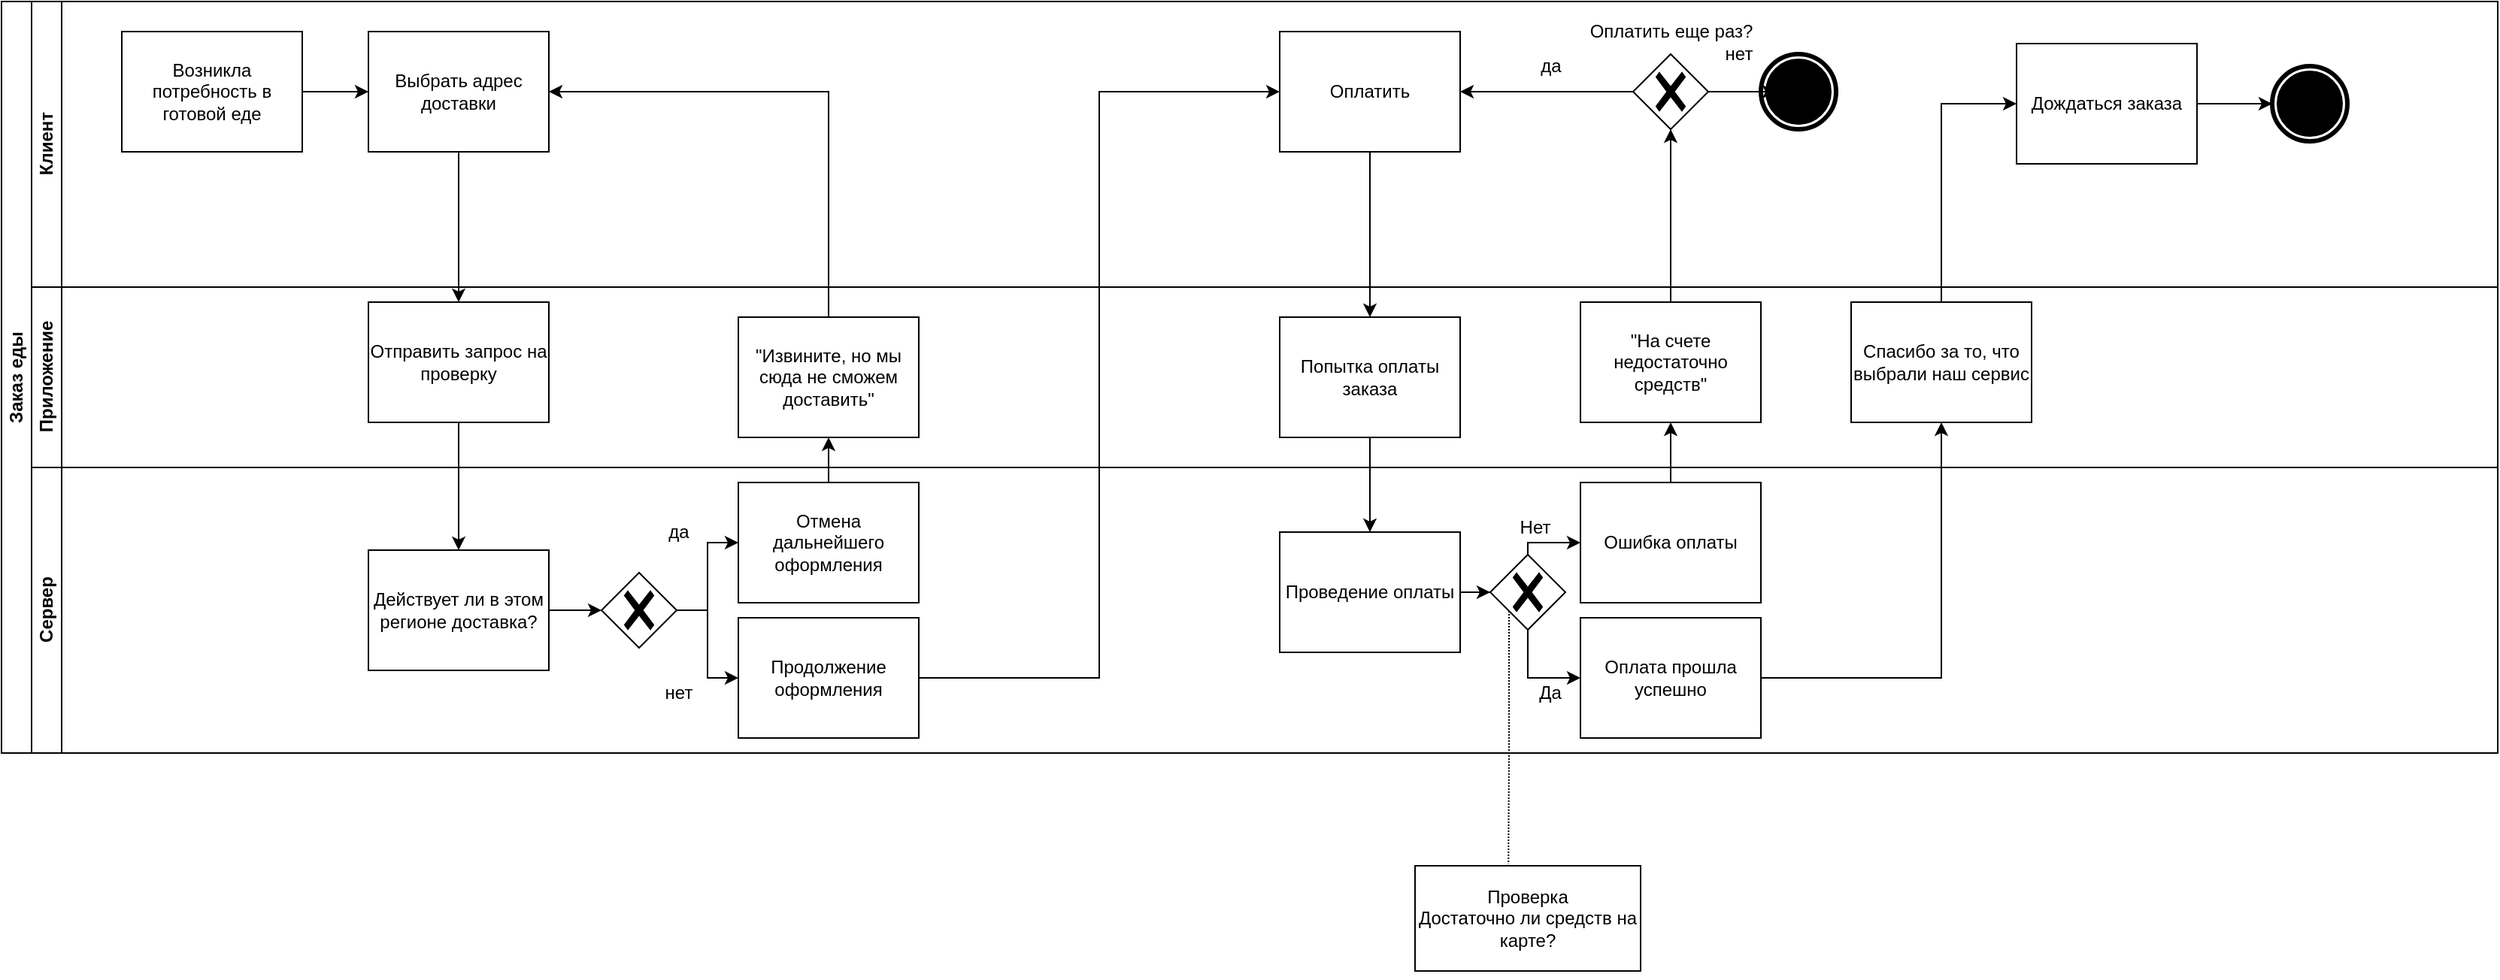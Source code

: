 <mxfile version="27.0.2">
  <diagram name="Страница — 1" id="UdZ6xZ7ucw1kQUrBbt0B">
    <mxGraphModel dx="2665" dy="1098" grid="1" gridSize="10" guides="1" tooltips="1" connect="1" arrows="1" fold="1" page="1" pageScale="1" pageWidth="827" pageHeight="1169" math="0" shadow="0">
      <root>
        <mxCell id="0" />
        <mxCell id="1" parent="0" />
        <mxCell id="vGmuodugA4ZgQ4iNsHjh-1" value="Заказ еды" style="swimlane;html=1;childLayout=stackLayout;resizeParent=1;resizeParentMax=0;horizontal=0;startSize=20;horizontalStack=0;whiteSpace=wrap;" vertex="1" parent="1">
          <mxGeometry x="-10" y="10" width="1660" height="500" as="geometry">
            <mxRectangle x="110" y="10" width="40" height="90" as="alternateBounds" />
          </mxGeometry>
        </mxCell>
        <mxCell id="vGmuodugA4ZgQ4iNsHjh-2" value="Клиент" style="swimlane;html=1;startSize=20;horizontal=0;" vertex="1" parent="vGmuodugA4ZgQ4iNsHjh-1">
          <mxGeometry x="20" width="1640" height="190" as="geometry" />
        </mxCell>
        <mxCell id="vGmuodugA4ZgQ4iNsHjh-6" value="Возникла потребность в готовой еде" style="points=[[0.25,0,0],[0.5,0,0],[0.75,0,0],[1,0.25,0],[1,0.5,0],[1,0.75,0],[0.75,1,0],[0.5,1,0],[0.25,1,0],[0,0.75,0],[0,0.5,0],[0,0.25,0]];shape=mxgraph.bpmn.task2;whiteSpace=wrap;rectStyle=rounded;size=10;html=1;container=1;expand=0;collapsible=0;taskMarker=abstract;" vertex="1" parent="vGmuodugA4ZgQ4iNsHjh-2">
          <mxGeometry x="60" y="20" width="120" height="80" as="geometry" />
        </mxCell>
        <mxCell id="vGmuodugA4ZgQ4iNsHjh-7" value="Выбрать адрес доставки" style="points=[[0.25,0,0],[0.5,0,0],[0.75,0,0],[1,0.25,0],[1,0.5,0],[1,0.75,0],[0.75,1,0],[0.5,1,0],[0.25,1,0],[0,0.75,0],[0,0.5,0],[0,0.25,0]];shape=mxgraph.bpmn.task2;whiteSpace=wrap;rectStyle=rounded;size=10;html=1;container=1;expand=0;collapsible=0;taskMarker=abstract;" vertex="1" parent="vGmuodugA4ZgQ4iNsHjh-2">
          <mxGeometry x="224" y="20" width="120" height="80" as="geometry" />
        </mxCell>
        <mxCell id="vGmuodugA4ZgQ4iNsHjh-8" style="edgeStyle=orthogonalEdgeStyle;rounded=0;orthogonalLoop=1;jettySize=auto;html=1;exitX=1;exitY=0.5;exitDx=0;exitDy=0;exitPerimeter=0;entryX=0;entryY=0.5;entryDx=0;entryDy=0;entryPerimeter=0;" edge="1" parent="vGmuodugA4ZgQ4iNsHjh-2" source="vGmuodugA4ZgQ4iNsHjh-6" target="vGmuodugA4ZgQ4iNsHjh-7">
          <mxGeometry relative="1" as="geometry" />
        </mxCell>
        <mxCell id="vGmuodugA4ZgQ4iNsHjh-13" value="Оплатить" style="points=[[0.25,0,0],[0.5,0,0],[0.75,0,0],[1,0.25,0],[1,0.5,0],[1,0.75,0],[0.75,1,0],[0.5,1,0],[0.25,1,0],[0,0.75,0],[0,0.5,0],[0,0.25,0]];shape=mxgraph.bpmn.task2;whiteSpace=wrap;rectStyle=rounded;size=10;html=1;container=1;expand=0;collapsible=0;taskMarker=abstract;" vertex="1" parent="vGmuodugA4ZgQ4iNsHjh-2">
          <mxGeometry x="830" y="20" width="120" height="80" as="geometry" />
        </mxCell>
        <mxCell id="vGmuodugA4ZgQ4iNsHjh-66" value="" style="points=[[0.25,0.25,0],[0.5,0,0],[0.75,0.25,0],[1,0.5,0],[0.75,0.75,0],[0.5,1,0],[0.25,0.75,0],[0,0.5,0]];shape=mxgraph.bpmn.gateway2;html=1;verticalLabelPosition=bottom;labelBackgroundColor=#ffffff;verticalAlign=top;align=center;perimeter=rhombusPerimeter;outlineConnect=0;outline=none;symbol=none;gwType=exclusive;" vertex="1" parent="vGmuodugA4ZgQ4iNsHjh-2">
          <mxGeometry x="1065" y="35" width="50" height="50" as="geometry" />
        </mxCell>
        <mxCell id="vGmuodugA4ZgQ4iNsHjh-68" style="edgeStyle=orthogonalEdgeStyle;rounded=0;orthogonalLoop=1;jettySize=auto;html=1;entryX=1;entryY=0.5;entryDx=0;entryDy=0;entryPerimeter=0;" edge="1" parent="vGmuodugA4ZgQ4iNsHjh-2" source="vGmuodugA4ZgQ4iNsHjh-66" target="vGmuodugA4ZgQ4iNsHjh-13">
          <mxGeometry relative="1" as="geometry" />
        </mxCell>
        <mxCell id="vGmuodugA4ZgQ4iNsHjh-69" value="" style="points=[[0.145,0.145,0],[0.5,0,0],[0.855,0.145,0],[1,0.5,0],[0.855,0.855,0],[0.5,1,0],[0.145,0.855,0],[0,0.5,0]];shape=mxgraph.bpmn.event;html=1;verticalLabelPosition=bottom;labelBackgroundColor=#ffffff;verticalAlign=top;align=center;perimeter=ellipsePerimeter;outlineConnect=0;aspect=fixed;outline=end;symbol=terminate;" vertex="1" parent="vGmuodugA4ZgQ4iNsHjh-2">
          <mxGeometry x="1150" y="35" width="50" height="50" as="geometry" />
        </mxCell>
        <mxCell id="vGmuodugA4ZgQ4iNsHjh-71" value="нет" style="text;html=1;align=center;verticalAlign=middle;resizable=0;points=[];autosize=1;strokeColor=none;fillColor=none;" vertex="1" parent="vGmuodugA4ZgQ4iNsHjh-2">
          <mxGeometry x="1115" y="20" width="40" height="30" as="geometry" />
        </mxCell>
        <mxCell id="vGmuodugA4ZgQ4iNsHjh-70" style="edgeStyle=orthogonalEdgeStyle;rounded=0;orthogonalLoop=1;jettySize=auto;html=1;" edge="1" parent="vGmuodugA4ZgQ4iNsHjh-2" source="vGmuodugA4ZgQ4iNsHjh-66">
          <mxGeometry relative="1" as="geometry">
            <mxPoint x="1125" y="60.0" as="sourcePoint" />
            <mxPoint x="1160" y="60.0" as="targetPoint" />
          </mxGeometry>
        </mxCell>
        <mxCell id="vGmuodugA4ZgQ4iNsHjh-74" value="Оплатить еще раз?" style="text;html=1;align=center;verticalAlign=middle;resizable=0;points=[];autosize=1;strokeColor=none;fillColor=none;" vertex="1" parent="vGmuodugA4ZgQ4iNsHjh-2">
          <mxGeometry x="1025" y="5" width="130" height="30" as="geometry" />
        </mxCell>
        <mxCell id="vGmuodugA4ZgQ4iNsHjh-80" style="edgeStyle=orthogonalEdgeStyle;rounded=0;orthogonalLoop=1;jettySize=auto;html=1;" edge="1" parent="vGmuodugA4ZgQ4iNsHjh-2" source="vGmuodugA4ZgQ4iNsHjh-77" target="vGmuodugA4ZgQ4iNsHjh-79">
          <mxGeometry relative="1" as="geometry" />
        </mxCell>
        <mxCell id="vGmuodugA4ZgQ4iNsHjh-77" value="Дождаться заказа" style="points=[[0.25,0,0],[0.5,0,0],[0.75,0,0],[1,0.25,0],[1,0.5,0],[1,0.75,0],[0.75,1,0],[0.5,1,0],[0.25,1,0],[0,0.75,0],[0,0.5,0],[0,0.25,0]];shape=mxgraph.bpmn.task2;whiteSpace=wrap;rectStyle=rounded;size=10;html=1;container=1;expand=0;collapsible=0;taskMarker=abstract;" vertex="1" parent="vGmuodugA4ZgQ4iNsHjh-2">
          <mxGeometry x="1320" y="28" width="120" height="80" as="geometry" />
        </mxCell>
        <mxCell id="vGmuodugA4ZgQ4iNsHjh-79" value="" style="points=[[0.145,0.145,0],[0.5,0,0],[0.855,0.145,0],[1,0.5,0],[0.855,0.855,0],[0.5,1,0],[0.145,0.855,0],[0,0.5,0]];shape=mxgraph.bpmn.event;html=1;verticalLabelPosition=bottom;labelBackgroundColor=#ffffff;verticalAlign=top;align=center;perimeter=ellipsePerimeter;outlineConnect=0;aspect=fixed;outline=end;symbol=terminate;" vertex="1" parent="vGmuodugA4ZgQ4iNsHjh-2">
          <mxGeometry x="1490" y="43" width="50" height="50" as="geometry" />
        </mxCell>
        <mxCell id="vGmuodugA4ZgQ4iNsHjh-3" value="Приложение" style="swimlane;html=1;startSize=20;horizontal=0;" vertex="1" parent="vGmuodugA4ZgQ4iNsHjh-1">
          <mxGeometry x="20" y="190" width="1640" height="120" as="geometry" />
        </mxCell>
        <mxCell id="vGmuodugA4ZgQ4iNsHjh-15" value="Попытка оплаты заказа" style="points=[[0.25,0,0],[0.5,0,0],[0.75,0,0],[1,0.25,0],[1,0.5,0],[1,0.75,0],[0.75,1,0],[0.5,1,0],[0.25,1,0],[0,0.75,0],[0,0.5,0],[0,0.25,0]];shape=mxgraph.bpmn.task2;whiteSpace=wrap;rectStyle=rounded;size=10;html=1;container=1;expand=0;collapsible=0;taskMarker=abstract;" vertex="1" parent="vGmuodugA4ZgQ4iNsHjh-3">
          <mxGeometry x="830" y="20" width="120" height="80" as="geometry" />
        </mxCell>
        <mxCell id="vGmuodugA4ZgQ4iNsHjh-28" value="&quot;На счете недостаточно средств&quot;" style="points=[[0.25,0,0],[0.5,0,0],[0.75,0,0],[1,0.25,0],[1,0.5,0],[1,0.75,0],[0.75,1,0],[0.5,1,0],[0.25,1,0],[0,0.75,0],[0,0.5,0],[0,0.25,0]];shape=mxgraph.bpmn.task2;whiteSpace=wrap;rectStyle=rounded;size=10;html=1;container=1;expand=0;collapsible=0;taskMarker=abstract;" vertex="1" parent="vGmuodugA4ZgQ4iNsHjh-3">
          <mxGeometry x="1030" y="10" width="120" height="80" as="geometry" />
        </mxCell>
        <mxCell id="vGmuodugA4ZgQ4iNsHjh-35" value="Отправить запрос на проверку" style="points=[[0.25,0,0],[0.5,0,0],[0.75,0,0],[1,0.25,0],[1,0.5,0],[1,0.75,0],[0.75,1,0],[0.5,1,0],[0.25,1,0],[0,0.75,0],[0,0.5,0],[0,0.25,0]];shape=mxgraph.bpmn.task2;whiteSpace=wrap;rectStyle=rounded;size=10;html=1;container=1;expand=0;collapsible=0;taskMarker=abstract;" vertex="1" parent="vGmuodugA4ZgQ4iNsHjh-3">
          <mxGeometry x="224" y="10" width="120" height="80" as="geometry" />
        </mxCell>
        <mxCell id="vGmuodugA4ZgQ4iNsHjh-50" value="&quot;Извините, но мы сюда не сможем доставить&quot;" style="points=[[0.25,0,0],[0.5,0,0],[0.75,0,0],[1,0.25,0],[1,0.5,0],[1,0.75,0],[0.75,1,0],[0.5,1,0],[0.25,1,0],[0,0.75,0],[0,0.5,0],[0,0.25,0]];shape=mxgraph.bpmn.task2;whiteSpace=wrap;rectStyle=rounded;size=10;html=1;container=1;expand=0;collapsible=0;taskMarker=abstract;" vertex="1" parent="vGmuodugA4ZgQ4iNsHjh-3">
          <mxGeometry x="470" y="20" width="120" height="80" as="geometry" />
        </mxCell>
        <mxCell id="vGmuodugA4ZgQ4iNsHjh-75" value="Спасибо за то, что выбрали наш сервис" style="points=[[0.25,0,0],[0.5,0,0],[0.75,0,0],[1,0.25,0],[1,0.5,0],[1,0.75,0],[0.75,1,0],[0.5,1,0],[0.25,1,0],[0,0.75,0],[0,0.5,0],[0,0.25,0]];shape=mxgraph.bpmn.task2;whiteSpace=wrap;rectStyle=rounded;size=10;html=1;container=1;expand=0;collapsible=0;taskMarker=abstract;" vertex="1" parent="vGmuodugA4ZgQ4iNsHjh-3">
          <mxGeometry x="1210" y="10" width="120" height="80" as="geometry" />
        </mxCell>
        <mxCell id="vGmuodugA4ZgQ4iNsHjh-16" style="edgeStyle=orthogonalEdgeStyle;rounded=0;orthogonalLoop=1;jettySize=auto;html=1;exitX=0.5;exitY=1;exitDx=0;exitDy=0;exitPerimeter=0;entryX=0.5;entryY=0;entryDx=0;entryDy=0;entryPerimeter=0;" edge="1" parent="vGmuodugA4ZgQ4iNsHjh-1" source="vGmuodugA4ZgQ4iNsHjh-13" target="vGmuodugA4ZgQ4iNsHjh-15">
          <mxGeometry relative="1" as="geometry" />
        </mxCell>
        <mxCell id="vGmuodugA4ZgQ4iNsHjh-18" style="edgeStyle=orthogonalEdgeStyle;rounded=0;orthogonalLoop=1;jettySize=auto;html=1;entryX=0.5;entryY=0;entryDx=0;entryDy=0;entryPerimeter=0;" edge="1" parent="vGmuodugA4ZgQ4iNsHjh-1" source="vGmuodugA4ZgQ4iNsHjh-15" target="vGmuodugA4ZgQ4iNsHjh-17">
          <mxGeometry relative="1" as="geometry" />
        </mxCell>
        <mxCell id="vGmuodugA4ZgQ4iNsHjh-4" value="Сервер" style="swimlane;html=1;startSize=20;horizontal=0;" vertex="1" parent="vGmuodugA4ZgQ4iNsHjh-1">
          <mxGeometry x="20" y="310" width="1640" height="190" as="geometry" />
        </mxCell>
        <mxCell id="vGmuodugA4ZgQ4iNsHjh-24" style="edgeStyle=orthogonalEdgeStyle;rounded=0;orthogonalLoop=1;jettySize=auto;html=1;" edge="1" parent="vGmuodugA4ZgQ4iNsHjh-4" source="vGmuodugA4ZgQ4iNsHjh-17" target="vGmuodugA4ZgQ4iNsHjh-23">
          <mxGeometry relative="1" as="geometry" />
        </mxCell>
        <mxCell id="vGmuodugA4ZgQ4iNsHjh-19" value="Ошибка оплаты" style="points=[[0.25,0,0],[0.5,0,0],[0.75,0,0],[1,0.25,0],[1,0.5,0],[1,0.75,0],[0.75,1,0],[0.5,1,0],[0.25,1,0],[0,0.75,0],[0,0.5,0],[0,0.25,0]];shape=mxgraph.bpmn.task2;whiteSpace=wrap;rectStyle=rounded;size=10;html=1;container=1;expand=0;collapsible=0;taskMarker=abstract;" vertex="1" parent="vGmuodugA4ZgQ4iNsHjh-4">
          <mxGeometry x="1030" y="10" width="120" height="80" as="geometry" />
        </mxCell>
        <mxCell id="vGmuodugA4ZgQ4iNsHjh-20" value="Оплата прошла успешно" style="points=[[0.25,0,0],[0.5,0,0],[0.75,0,0],[1,0.25,0],[1,0.5,0],[1,0.75,0],[0.75,1,0],[0.5,1,0],[0.25,1,0],[0,0.75,0],[0,0.5,0],[0,0.25,0]];shape=mxgraph.bpmn.task2;whiteSpace=wrap;rectStyle=rounded;size=10;html=1;container=1;expand=0;collapsible=0;taskMarker=abstract;" vertex="1" parent="vGmuodugA4ZgQ4iNsHjh-4">
          <mxGeometry x="1030" y="100" width="120" height="80" as="geometry" />
        </mxCell>
        <mxCell id="vGmuodugA4ZgQ4iNsHjh-23" value="" style="points=[[0.25,0.25,0],[0.5,0,0],[0.75,0.25,0],[1,0.5,0],[0.75,0.75,0],[0.5,1,0],[0.25,0.75,0],[0,0.5,0]];shape=mxgraph.bpmn.gateway2;html=1;verticalLabelPosition=bottom;labelBackgroundColor=#ffffff;verticalAlign=top;align=center;perimeter=rhombusPerimeter;outlineConnect=0;outline=none;symbol=none;gwType=exclusive;" vertex="1" parent="vGmuodugA4ZgQ4iNsHjh-4">
          <mxGeometry x="970" y="58" width="50" height="50" as="geometry" />
        </mxCell>
        <mxCell id="vGmuodugA4ZgQ4iNsHjh-37" value="Действует ли в этом регионе доставка?" style="points=[[0.25,0,0],[0.5,0,0],[0.75,0,0],[1,0.25,0],[1,0.5,0],[1,0.75,0],[0.75,1,0],[0.5,1,0],[0.25,1,0],[0,0.75,0],[0,0.5,0],[0,0.25,0]];shape=mxgraph.bpmn.task2;whiteSpace=wrap;rectStyle=rounded;size=10;html=1;container=1;expand=0;collapsible=0;taskMarker=abstract;" vertex="1" parent="vGmuodugA4ZgQ4iNsHjh-4">
          <mxGeometry x="224" y="55" width="120" height="80" as="geometry" />
        </mxCell>
        <mxCell id="vGmuodugA4ZgQ4iNsHjh-17" value="Проведение оплаты" style="points=[[0.25,0,0],[0.5,0,0],[0.75,0,0],[1,0.25,0],[1,0.5,0],[1,0.75,0],[0.75,1,0],[0.5,1,0],[0.25,1,0],[0,0.75,0],[0,0.5,0],[0,0.25,0]];shape=mxgraph.bpmn.task2;whiteSpace=wrap;rectStyle=rounded;size=10;html=1;container=1;expand=0;collapsible=0;taskMarker=abstract;" vertex="1" parent="vGmuodugA4ZgQ4iNsHjh-4">
          <mxGeometry x="830" y="43" width="120" height="80" as="geometry" />
        </mxCell>
        <mxCell id="vGmuodugA4ZgQ4iNsHjh-45" style="edgeStyle=orthogonalEdgeStyle;rounded=0;orthogonalLoop=1;jettySize=auto;html=1;" edge="1" parent="vGmuodugA4ZgQ4iNsHjh-4" source="vGmuodugA4ZgQ4iNsHjh-41" target="vGmuodugA4ZgQ4iNsHjh-43">
          <mxGeometry relative="1" as="geometry" />
        </mxCell>
        <mxCell id="vGmuodugA4ZgQ4iNsHjh-41" value="" style="points=[[0.25,0.25,0],[0.5,0,0],[0.75,0.25,0],[1,0.5,0],[0.75,0.75,0],[0.5,1,0],[0.25,0.75,0],[0,0.5,0]];shape=mxgraph.bpmn.gateway2;html=1;verticalLabelPosition=bottom;labelBackgroundColor=#ffffff;verticalAlign=top;align=center;perimeter=rhombusPerimeter;outlineConnect=0;outline=none;symbol=none;gwType=exclusive;" vertex="1" parent="vGmuodugA4ZgQ4iNsHjh-4">
          <mxGeometry x="379" y="70" width="50" height="50" as="geometry" />
        </mxCell>
        <mxCell id="vGmuodugA4ZgQ4iNsHjh-42" style="edgeStyle=orthogonalEdgeStyle;rounded=0;orthogonalLoop=1;jettySize=auto;html=1;exitX=1;exitY=0.5;exitDx=0;exitDy=0;exitPerimeter=0;entryX=0;entryY=0.5;entryDx=0;entryDy=0;entryPerimeter=0;" edge="1" parent="vGmuodugA4ZgQ4iNsHjh-4" source="vGmuodugA4ZgQ4iNsHjh-37" target="vGmuodugA4ZgQ4iNsHjh-41">
          <mxGeometry relative="1" as="geometry" />
        </mxCell>
        <mxCell id="vGmuodugA4ZgQ4iNsHjh-43" value="Отмена дальнейшего оформления" style="points=[[0.25,0,0],[0.5,0,0],[0.75,0,0],[1,0.25,0],[1,0.5,0],[1,0.75,0],[0.75,1,0],[0.5,1,0],[0.25,1,0],[0,0.75,0],[0,0.5,0],[0,0.25,0]];shape=mxgraph.bpmn.task2;whiteSpace=wrap;rectStyle=rounded;size=10;html=1;container=1;expand=0;collapsible=0;taskMarker=abstract;" vertex="1" parent="vGmuodugA4ZgQ4iNsHjh-4">
          <mxGeometry x="470" y="10" width="120" height="80" as="geometry" />
        </mxCell>
        <mxCell id="vGmuodugA4ZgQ4iNsHjh-44" value="Продолжение оформления" style="points=[[0.25,0,0],[0.5,0,0],[0.75,0,0],[1,0.25,0],[1,0.5,0],[1,0.75,0],[0.75,1,0],[0.5,1,0],[0.25,1,0],[0,0.75,0],[0,0.5,0],[0,0.25,0]];shape=mxgraph.bpmn.task2;whiteSpace=wrap;rectStyle=rounded;size=10;html=1;container=1;expand=0;collapsible=0;taskMarker=abstract;" vertex="1" parent="vGmuodugA4ZgQ4iNsHjh-4">
          <mxGeometry x="470" y="100" width="120" height="80" as="geometry" />
        </mxCell>
        <mxCell id="vGmuodugA4ZgQ4iNsHjh-47" style="edgeStyle=orthogonalEdgeStyle;rounded=0;orthogonalLoop=1;jettySize=auto;html=1;exitX=1;exitY=0.5;exitDx=0;exitDy=0;exitPerimeter=0;entryX=0;entryY=0.5;entryDx=0;entryDy=0;entryPerimeter=0;" edge="1" parent="vGmuodugA4ZgQ4iNsHjh-4" source="vGmuodugA4ZgQ4iNsHjh-41" target="vGmuodugA4ZgQ4iNsHjh-44">
          <mxGeometry relative="1" as="geometry" />
        </mxCell>
        <mxCell id="vGmuodugA4ZgQ4iNsHjh-49" value="нет" style="text;html=1;align=center;verticalAlign=middle;resizable=0;points=[];autosize=1;strokeColor=none;fillColor=none;" vertex="1" parent="vGmuodugA4ZgQ4iNsHjh-4">
          <mxGeometry x="410" y="135" width="40" height="30" as="geometry" />
        </mxCell>
        <mxCell id="vGmuodugA4ZgQ4iNsHjh-57" style="edgeStyle=orthogonalEdgeStyle;rounded=0;orthogonalLoop=1;jettySize=auto;html=1;entryX=0;entryY=0.5;entryDx=0;entryDy=0;entryPerimeter=0;" edge="1" parent="vGmuodugA4ZgQ4iNsHjh-4" source="vGmuodugA4ZgQ4iNsHjh-23" target="vGmuodugA4ZgQ4iNsHjh-19">
          <mxGeometry relative="1" as="geometry">
            <Array as="points">
              <mxPoint x="995" y="50" />
            </Array>
          </mxGeometry>
        </mxCell>
        <mxCell id="vGmuodugA4ZgQ4iNsHjh-58" style="edgeStyle=orthogonalEdgeStyle;rounded=0;orthogonalLoop=1;jettySize=auto;html=1;entryX=0;entryY=0.5;entryDx=0;entryDy=0;entryPerimeter=0;" edge="1" parent="vGmuodugA4ZgQ4iNsHjh-4" source="vGmuodugA4ZgQ4iNsHjh-23" target="vGmuodugA4ZgQ4iNsHjh-20">
          <mxGeometry relative="1" as="geometry">
            <Array as="points">
              <mxPoint x="995" y="140" />
            </Array>
          </mxGeometry>
        </mxCell>
        <mxCell id="vGmuodugA4ZgQ4iNsHjh-63" value="Нет" style="text;html=1;align=center;verticalAlign=middle;whiteSpace=wrap;rounded=0;" vertex="1" parent="vGmuodugA4ZgQ4iNsHjh-4">
          <mxGeometry x="970" y="25" width="60" height="30" as="geometry" />
        </mxCell>
        <mxCell id="vGmuodugA4ZgQ4iNsHjh-64" value="Да" style="text;html=1;align=center;verticalAlign=middle;whiteSpace=wrap;rounded=0;" vertex="1" parent="vGmuodugA4ZgQ4iNsHjh-4">
          <mxGeometry x="980" y="135" width="60" height="30" as="geometry" />
        </mxCell>
        <mxCell id="vGmuodugA4ZgQ4iNsHjh-29" style="edgeStyle=orthogonalEdgeStyle;rounded=0;orthogonalLoop=1;jettySize=auto;html=1;entryX=0.5;entryY=1;entryDx=0;entryDy=0;entryPerimeter=0;" edge="1" parent="vGmuodugA4ZgQ4iNsHjh-1" source="vGmuodugA4ZgQ4iNsHjh-19" target="vGmuodugA4ZgQ4iNsHjh-28">
          <mxGeometry relative="1" as="geometry" />
        </mxCell>
        <mxCell id="vGmuodugA4ZgQ4iNsHjh-36" style="edgeStyle=orthogonalEdgeStyle;rounded=0;orthogonalLoop=1;jettySize=auto;html=1;exitX=0.5;exitY=1;exitDx=0;exitDy=0;exitPerimeter=0;entryX=0.5;entryY=0;entryDx=0;entryDy=0;entryPerimeter=0;" edge="1" parent="vGmuodugA4ZgQ4iNsHjh-1" source="vGmuodugA4ZgQ4iNsHjh-7" target="vGmuodugA4ZgQ4iNsHjh-35">
          <mxGeometry relative="1" as="geometry" />
        </mxCell>
        <mxCell id="vGmuodugA4ZgQ4iNsHjh-38" style="edgeStyle=orthogonalEdgeStyle;rounded=0;orthogonalLoop=1;jettySize=auto;html=1;entryX=0.5;entryY=0;entryDx=0;entryDy=0;entryPerimeter=0;" edge="1" parent="vGmuodugA4ZgQ4iNsHjh-1" source="vGmuodugA4ZgQ4iNsHjh-35" target="vGmuodugA4ZgQ4iNsHjh-37">
          <mxGeometry relative="1" as="geometry" />
        </mxCell>
        <mxCell id="vGmuodugA4ZgQ4iNsHjh-53" style="edgeStyle=orthogonalEdgeStyle;rounded=0;orthogonalLoop=1;jettySize=auto;html=1;" edge="1" parent="vGmuodugA4ZgQ4iNsHjh-1" source="vGmuodugA4ZgQ4iNsHjh-43" target="vGmuodugA4ZgQ4iNsHjh-50">
          <mxGeometry relative="1" as="geometry" />
        </mxCell>
        <mxCell id="vGmuodugA4ZgQ4iNsHjh-55" style="edgeStyle=orthogonalEdgeStyle;rounded=0;orthogonalLoop=1;jettySize=auto;html=1;entryX=1;entryY=0.5;entryDx=0;entryDy=0;entryPerimeter=0;" edge="1" parent="vGmuodugA4ZgQ4iNsHjh-1" source="vGmuodugA4ZgQ4iNsHjh-50" target="vGmuodugA4ZgQ4iNsHjh-7">
          <mxGeometry relative="1" as="geometry">
            <Array as="points">
              <mxPoint x="550" y="60" />
            </Array>
          </mxGeometry>
        </mxCell>
        <mxCell id="vGmuodugA4ZgQ4iNsHjh-56" style="edgeStyle=orthogonalEdgeStyle;rounded=0;orthogonalLoop=1;jettySize=auto;html=1;entryX=0;entryY=0.5;entryDx=0;entryDy=0;entryPerimeter=0;" edge="1" parent="vGmuodugA4ZgQ4iNsHjh-1" source="vGmuodugA4ZgQ4iNsHjh-44" target="vGmuodugA4ZgQ4iNsHjh-13">
          <mxGeometry relative="1" as="geometry" />
        </mxCell>
        <mxCell id="vGmuodugA4ZgQ4iNsHjh-67" style="edgeStyle=orthogonalEdgeStyle;rounded=0;orthogonalLoop=1;jettySize=auto;html=1;entryX=0.5;entryY=1;entryDx=0;entryDy=0;entryPerimeter=0;" edge="1" parent="vGmuodugA4ZgQ4iNsHjh-1" source="vGmuodugA4ZgQ4iNsHjh-28" target="vGmuodugA4ZgQ4iNsHjh-66">
          <mxGeometry relative="1" as="geometry" />
        </mxCell>
        <mxCell id="vGmuodugA4ZgQ4iNsHjh-76" style="edgeStyle=orthogonalEdgeStyle;rounded=0;orthogonalLoop=1;jettySize=auto;html=1;entryX=0.5;entryY=1;entryDx=0;entryDy=0;entryPerimeter=0;" edge="1" parent="vGmuodugA4ZgQ4iNsHjh-1" source="vGmuodugA4ZgQ4iNsHjh-20" target="vGmuodugA4ZgQ4iNsHjh-75">
          <mxGeometry relative="1" as="geometry" />
        </mxCell>
        <mxCell id="vGmuodugA4ZgQ4iNsHjh-78" style="edgeStyle=orthogonalEdgeStyle;rounded=0;orthogonalLoop=1;jettySize=auto;html=1;entryX=0;entryY=0.5;entryDx=0;entryDy=0;entryPerimeter=0;" edge="1" parent="vGmuodugA4ZgQ4iNsHjh-1" source="vGmuodugA4ZgQ4iNsHjh-75" target="vGmuodugA4ZgQ4iNsHjh-77">
          <mxGeometry relative="1" as="geometry" />
        </mxCell>
        <mxCell id="vGmuodugA4ZgQ4iNsHjh-48" value="да" style="text;html=1;align=center;verticalAlign=middle;resizable=0;points=[];autosize=1;strokeColor=none;fillColor=none;" vertex="1" parent="1">
          <mxGeometry x="420" y="348" width="40" height="30" as="geometry" />
        </mxCell>
        <mxCell id="vGmuodugA4ZgQ4iNsHjh-59" value="" style="shape=mxgraph.bpmn.data2;labelPosition=center;verticalLabelPosition=bottom;align=center;verticalAlign=top;size=15;html=1;" vertex="1" parent="1">
          <mxGeometry x="930" y="585" width="150" height="70" as="geometry" />
        </mxCell>
        <mxCell id="vGmuodugA4ZgQ4iNsHjh-60" style="edgeStyle=orthogonalEdgeStyle;rounded=0;orthogonalLoop=1;jettySize=auto;html=1;exitX=0.25;exitY=0.75;exitDx=0;exitDy=0;exitPerimeter=0;entryX=0.414;entryY=-0.018;entryDx=0;entryDy=0;entryPerimeter=0;dashed=1;dashPattern=1 1;endArrow=none;startFill=0;" edge="1" parent="1" source="vGmuodugA4ZgQ4iNsHjh-23" target="vGmuodugA4ZgQ4iNsHjh-59">
          <mxGeometry relative="1" as="geometry" />
        </mxCell>
        <mxCell id="vGmuodugA4ZgQ4iNsHjh-62" value="Проверка&lt;br&gt;Достаточно ли средств на карте?" style="text;html=1;align=center;verticalAlign=middle;whiteSpace=wrap;rounded=0;" vertex="1" parent="1">
          <mxGeometry x="930" y="580" width="150" height="80" as="geometry" />
        </mxCell>
        <mxCell id="vGmuodugA4ZgQ4iNsHjh-73" value="да" style="text;html=1;align=center;verticalAlign=middle;resizable=0;points=[];autosize=1;strokeColor=none;fillColor=none;" vertex="1" parent="1">
          <mxGeometry x="1000" y="38" width="40" height="30" as="geometry" />
        </mxCell>
      </root>
    </mxGraphModel>
  </diagram>
</mxfile>

